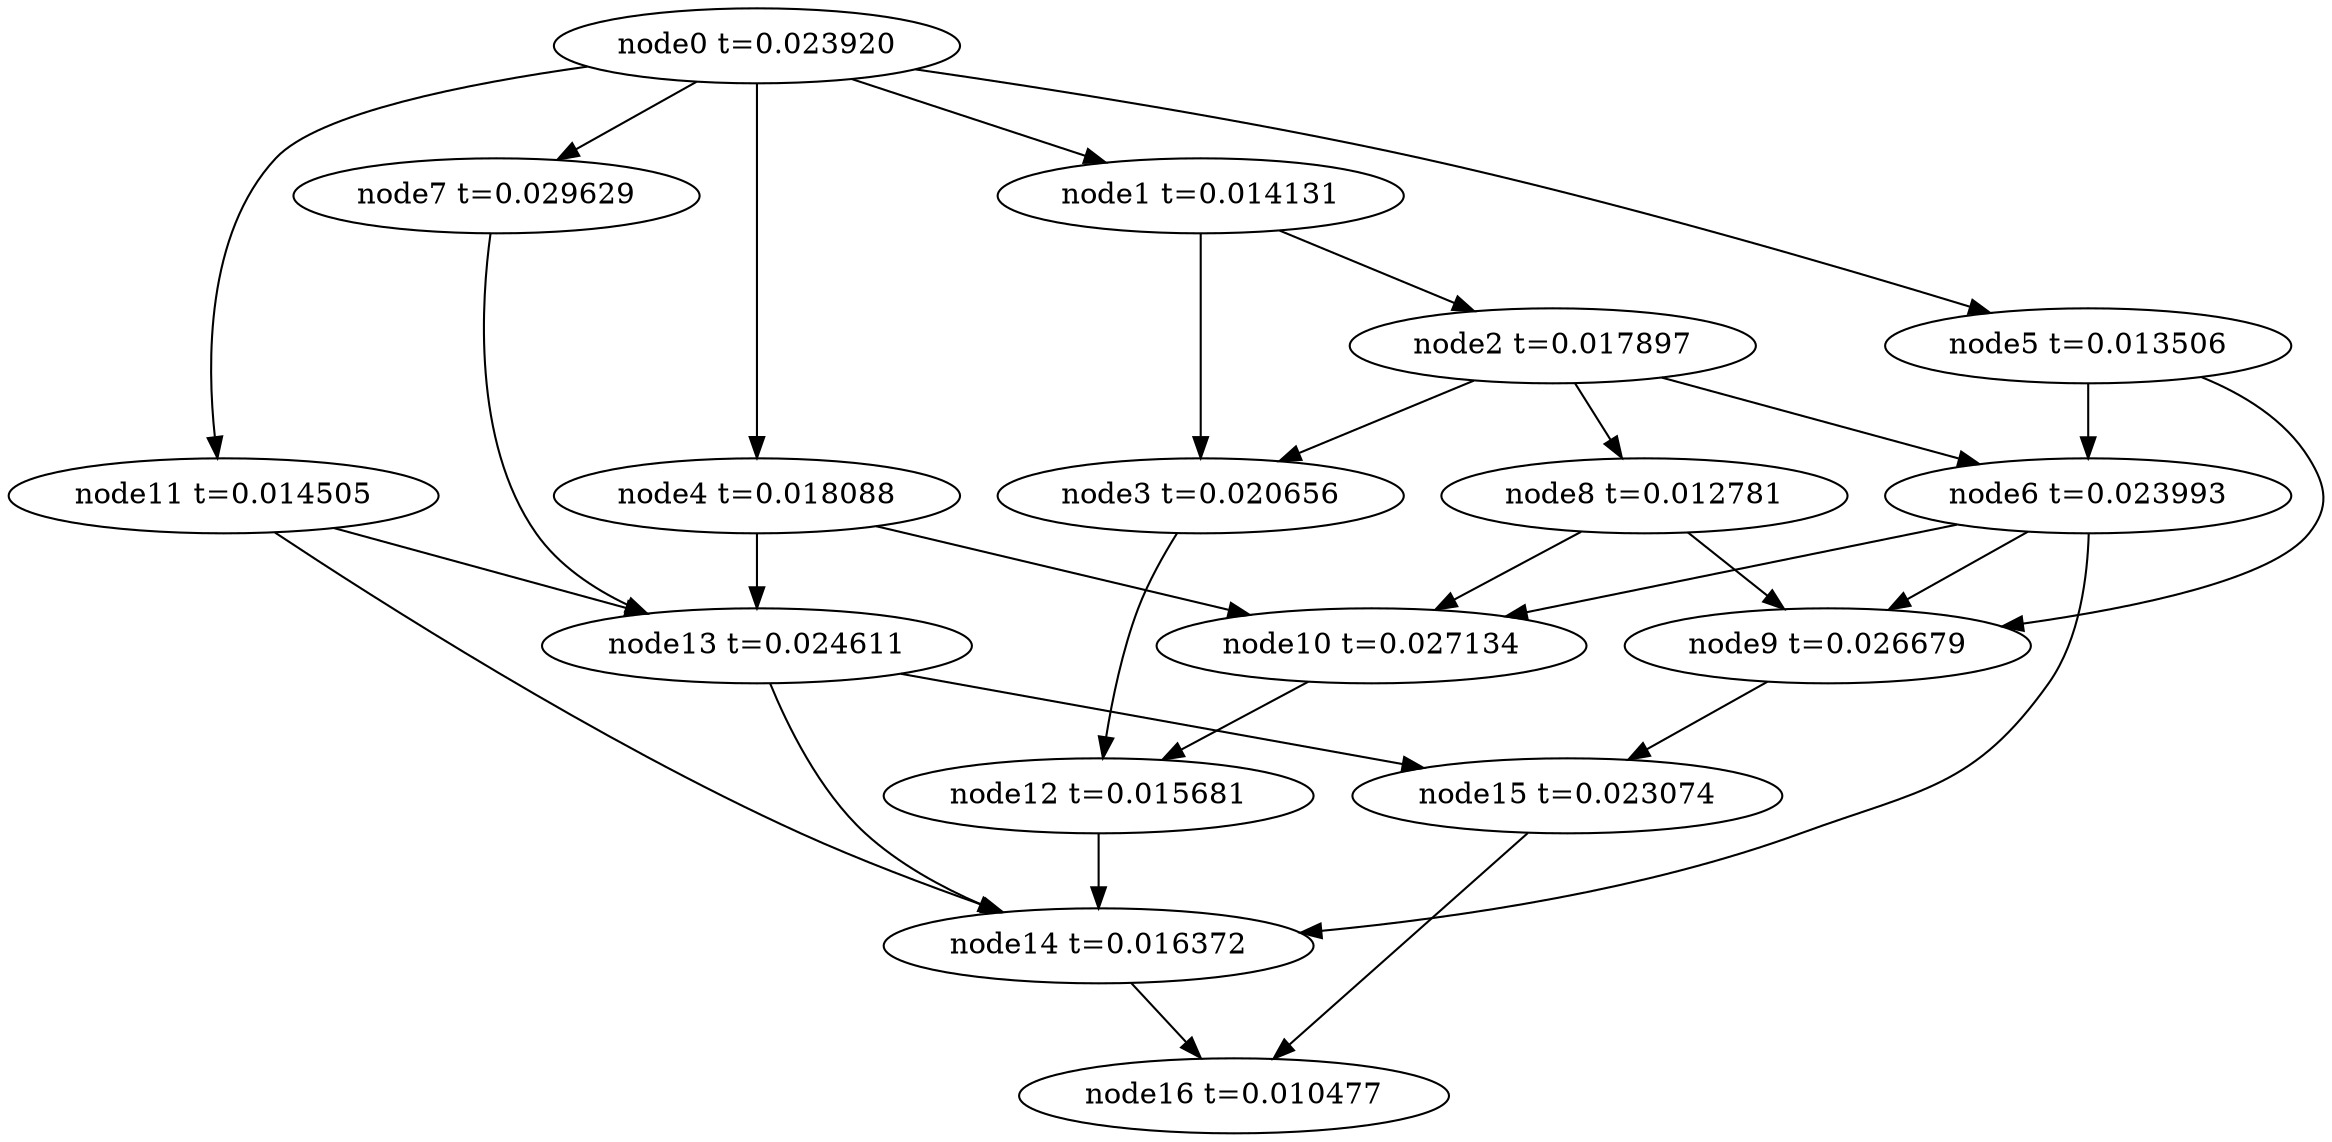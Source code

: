 digraph g{
	node16[label="node16 t=0.010477"]
	node15 -> node16
	node15[label="node15 t=0.023074"];
	node14 -> node16
	node14[label="node14 t=0.016372"];
	node13 -> node15
	node13 -> node14
	node13[label="node13 t=0.024611"];
	node12 -> node14
	node12[label="node12 t=0.015681"];
	node11 -> node14
	node11 -> node13
	node11[label="node11 t=0.014505"];
	node10 -> node12
	node10[label="node10 t=0.027134"];
	node9 -> node15
	node9[label="node9 t=0.026679"];
	node8 -> node10
	node8 -> node9
	node8[label="node8 t=0.012781"];
	node7 -> node13
	node7[label="node7 t=0.029629"];
	node6 -> node14
	node6 -> node10
	node6 -> node9
	node6[label="node6 t=0.023993"];
	node5 -> node9
	node5 -> node6
	node5[label="node5 t=0.013506"];
	node4 -> node13
	node4 -> node10
	node4[label="node4 t=0.018088"];
	node3 -> node12
	node3[label="node3 t=0.020656"];
	node2 -> node8
	node2 -> node6
	node2 -> node3
	node2[label="node2 t=0.017897"];
	node1 -> node3
	node1 -> node2
	node1[label="node1 t=0.014131"];
	node0 -> node11
	node0 -> node7
	node0 -> node5
	node0 -> node4
	node0 -> node1
	node0[label="node0 t=0.023920"];
}
